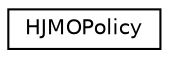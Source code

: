 digraph G
{
  edge [fontname="Helvetica",fontsize="10",labelfontname="Helvetica",labelfontsize="10"];
  node [fontname="Helvetica",fontsize="10",shape=record];
  rankdir="LR";
  Node1 [label="HJMOPolicy",height=0.2,width=0.4,color="black", fillcolor="white", style="filled",URL="$interface_h_j_m_o_policy.html"];
}
